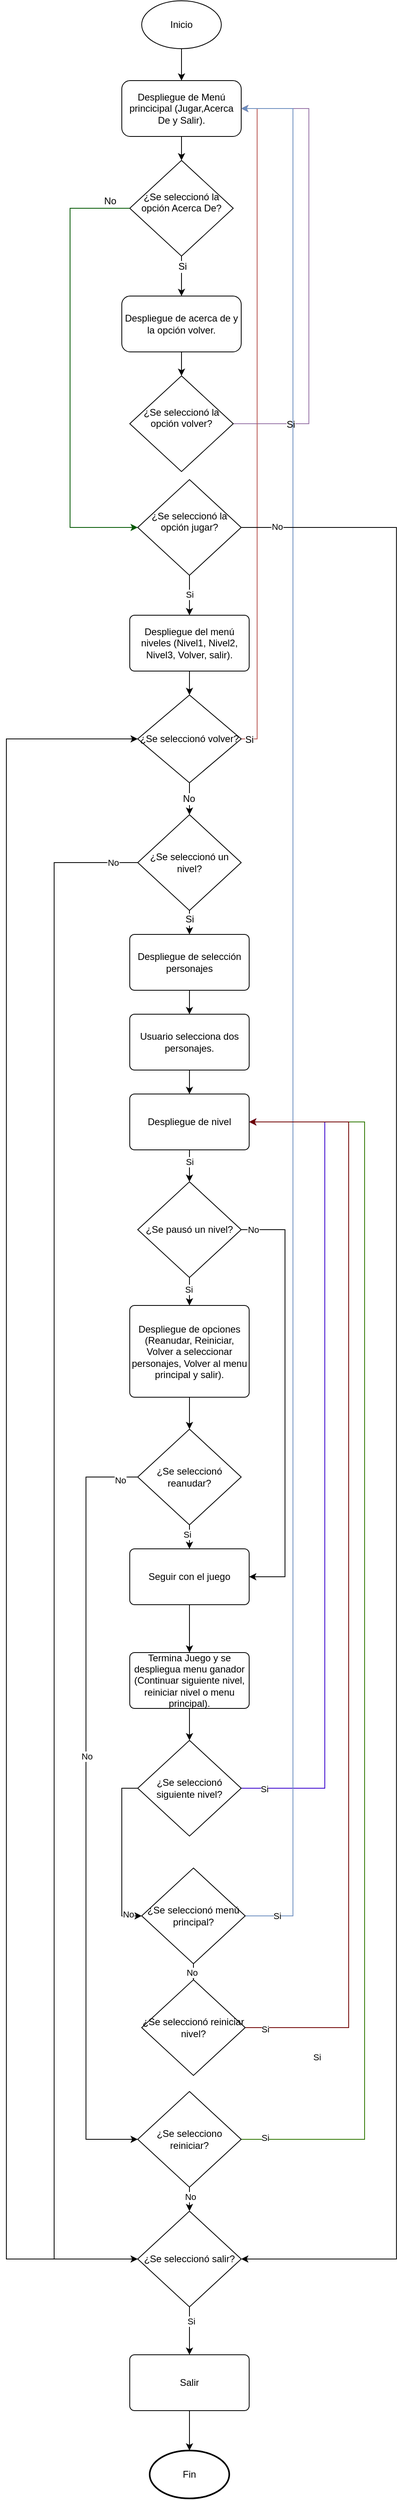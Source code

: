 <mxfile version="24.7.16">
  <diagram id="C5RBs43oDa-KdzZeNtuy" name="Page-1">
    <mxGraphModel dx="969" dy="2485" grid="1" gridSize="10" guides="1" tooltips="1" connect="1" arrows="1" fold="1" page="1" pageScale="1" pageWidth="1200" pageHeight="1920" math="0" shadow="0">
      <root>
        <mxCell id="WIyWlLk6GJQsqaUBKTNV-0" />
        <mxCell id="WIyWlLk6GJQsqaUBKTNV-1" parent="WIyWlLk6GJQsqaUBKTNV-0" />
        <mxCell id="WIyWlLk6GJQsqaUBKTNV-3" value="Despliegue de Menú princicipal (Jugar,Acerca De y Salir)." style="rounded=1;whiteSpace=wrap;html=1;fontSize=12;glass=0;strokeWidth=1;shadow=0;" parent="WIyWlLk6GJQsqaUBKTNV-1" vertex="1">
          <mxGeometry x="535" y="-1800" width="150" height="70" as="geometry" />
        </mxCell>
        <mxCell id="Kyi7t0m_yZwKaOhl6Uo--0" value="Inicio" style="strokeWidth=1;html=1;shape=mxgraph.flowchart.start_1;whiteSpace=wrap;" vertex="1" parent="WIyWlLk6GJQsqaUBKTNV-1">
          <mxGeometry x="560" y="-1900" width="100" height="60" as="geometry" />
        </mxCell>
        <mxCell id="Kyi7t0m_yZwKaOhl6Uo--1" value="" style="endArrow=classic;html=1;rounded=0;exitX=0.5;exitY=1;exitDx=0;exitDy=0;exitPerimeter=0;entryX=0.5;entryY=0;entryDx=0;entryDy=0;" edge="1" parent="WIyWlLk6GJQsqaUBKTNV-1" source="Kyi7t0m_yZwKaOhl6Uo--0" target="WIyWlLk6GJQsqaUBKTNV-3">
          <mxGeometry width="50" height="50" relative="1" as="geometry">
            <mxPoint x="650" y="-1640" as="sourcePoint" />
            <mxPoint x="700" y="-1690" as="targetPoint" />
          </mxGeometry>
        </mxCell>
        <mxCell id="Kyi7t0m_yZwKaOhl6Uo--6" style="edgeStyle=orthogonalEdgeStyle;rounded=0;orthogonalLoop=1;jettySize=auto;html=1;exitX=0.5;exitY=1;exitDx=0;exitDy=0;exitPerimeter=0;" edge="1" parent="WIyWlLk6GJQsqaUBKTNV-1" source="Kyi7t0m_yZwKaOhl6Uo--4" target="Kyi7t0m_yZwKaOhl6Uo--5">
          <mxGeometry relative="1" as="geometry" />
        </mxCell>
        <mxCell id="Kyi7t0m_yZwKaOhl6Uo--9" value="Si" style="edgeLabel;html=1;align=center;verticalAlign=middle;resizable=0;points=[];" vertex="1" connectable="0" parent="Kyi7t0m_yZwKaOhl6Uo--6">
          <mxGeometry x="-0.064" relative="1" as="geometry">
            <mxPoint as="offset" />
          </mxGeometry>
        </mxCell>
        <mxCell id="Kyi7t0m_yZwKaOhl6Uo--4" value="¿Se seleccionó la opción jugar?&lt;div&gt;&lt;br&gt;&lt;/div&gt;" style="strokeWidth=1;html=1;shape=mxgraph.flowchart.decision;whiteSpace=wrap;" vertex="1" parent="WIyWlLk6GJQsqaUBKTNV-1">
          <mxGeometry x="555" y="-1300" width="130" height="120" as="geometry" />
        </mxCell>
        <mxCell id="Kyi7t0m_yZwKaOhl6Uo--25" style="edgeStyle=orthogonalEdgeStyle;rounded=0;orthogonalLoop=1;jettySize=auto;html=1;fontFamily=Helvetica;fontSize=12;fontColor=default;" edge="1" parent="WIyWlLk6GJQsqaUBKTNV-1" source="Kyi7t0m_yZwKaOhl6Uo--5" target="Kyi7t0m_yZwKaOhl6Uo--24">
          <mxGeometry relative="1" as="geometry" />
        </mxCell>
        <mxCell id="Kyi7t0m_yZwKaOhl6Uo--5" value="Despliegue del menú niveles (Nivel1, Nivel2, Nivel3, Volver, salir)." style="rounded=1;whiteSpace=wrap;html=1;absoluteArcSize=1;arcSize=12;strokeWidth=1;shadow=0;glass=0;strokeColor=default;align=center;verticalAlign=middle;fontFamily=Helvetica;fontSize=12;fontColor=default;fillColor=default;imageWidth=24;" vertex="1" parent="WIyWlLk6GJQsqaUBKTNV-1">
          <mxGeometry x="545" y="-1130" width="150" height="70" as="geometry" />
        </mxCell>
        <mxCell id="Kyi7t0m_yZwKaOhl6Uo--15" style="edgeStyle=orthogonalEdgeStyle;rounded=0;orthogonalLoop=1;jettySize=auto;html=1;exitX=0.5;exitY=1;exitDx=0;exitDy=0;exitPerimeter=0;fontFamily=Helvetica;fontSize=12;fontColor=default;" edge="1" parent="WIyWlLk6GJQsqaUBKTNV-1" source="Kyi7t0m_yZwKaOhl6Uo--11" target="Kyi7t0m_yZwKaOhl6Uo--14">
          <mxGeometry relative="1" as="geometry" />
        </mxCell>
        <mxCell id="Kyi7t0m_yZwKaOhl6Uo--16" value="Si" style="edgeLabel;html=1;align=center;verticalAlign=middle;resizable=0;points=[];rounded=1;shadow=0;glass=0;strokeColor=default;strokeWidth=1;arcSize=14;fontFamily=Helvetica;fontSize=12;fontColor=default;fillColor=default;" vertex="1" connectable="0" parent="Kyi7t0m_yZwKaOhl6Uo--15">
          <mxGeometry x="-0.48" y="1" relative="1" as="geometry">
            <mxPoint as="offset" />
          </mxGeometry>
        </mxCell>
        <mxCell id="Kyi7t0m_yZwKaOhl6Uo--11" value="¿Se seleccionó la opción Acerca De?&lt;div&gt;&lt;br&gt;&lt;/div&gt;" style="strokeWidth=1;html=1;shape=mxgraph.flowchart.decision;whiteSpace=wrap;" vertex="1" parent="WIyWlLk6GJQsqaUBKTNV-1">
          <mxGeometry x="545" y="-1700" width="130" height="120" as="geometry" />
        </mxCell>
        <mxCell id="Kyi7t0m_yZwKaOhl6Uo--13" style="edgeStyle=orthogonalEdgeStyle;rounded=0;orthogonalLoop=1;jettySize=auto;html=1;exitX=0.5;exitY=1;exitDx=0;exitDy=0;entryX=0.5;entryY=0;entryDx=0;entryDy=0;entryPerimeter=0;fontFamily=Helvetica;fontSize=12;fontColor=default;" edge="1" parent="WIyWlLk6GJQsqaUBKTNV-1" source="WIyWlLk6GJQsqaUBKTNV-3" target="Kyi7t0m_yZwKaOhl6Uo--11">
          <mxGeometry relative="1" as="geometry" />
        </mxCell>
        <mxCell id="Kyi7t0m_yZwKaOhl6Uo--20" style="edgeStyle=orthogonalEdgeStyle;rounded=0;orthogonalLoop=1;jettySize=auto;html=1;exitX=0.5;exitY=1;exitDx=0;exitDy=0;fontFamily=Helvetica;fontSize=12;fontColor=default;" edge="1" parent="WIyWlLk6GJQsqaUBKTNV-1" source="Kyi7t0m_yZwKaOhl6Uo--14" target="Kyi7t0m_yZwKaOhl6Uo--17">
          <mxGeometry relative="1" as="geometry" />
        </mxCell>
        <mxCell id="Kyi7t0m_yZwKaOhl6Uo--14" value="Despliegue de acerca de y la opción volver." style="rounded=1;whiteSpace=wrap;html=1;fontSize=12;glass=0;strokeWidth=1;shadow=0;" vertex="1" parent="WIyWlLk6GJQsqaUBKTNV-1">
          <mxGeometry x="535" y="-1530" width="150" height="70" as="geometry" />
        </mxCell>
        <mxCell id="Kyi7t0m_yZwKaOhl6Uo--18" style="edgeStyle=orthogonalEdgeStyle;rounded=0;orthogonalLoop=1;jettySize=auto;html=1;entryX=1;entryY=0.5;entryDx=0;entryDy=0;fontFamily=Helvetica;fontSize=12;fontColor=default;fillColor=#e1d5e7;strokeColor=#9673a6;" edge="1" parent="WIyWlLk6GJQsqaUBKTNV-1" source="Kyi7t0m_yZwKaOhl6Uo--17" target="WIyWlLk6GJQsqaUBKTNV-3">
          <mxGeometry relative="1" as="geometry">
            <Array as="points">
              <mxPoint x="770" y="-1370" />
              <mxPoint x="770" y="-1765" />
            </Array>
          </mxGeometry>
        </mxCell>
        <mxCell id="Kyi7t0m_yZwKaOhl6Uo--19" value="Si" style="edgeLabel;html=1;align=center;verticalAlign=middle;resizable=0;points=[];rounded=1;shadow=0;glass=0;strokeColor=default;strokeWidth=1;arcSize=14;fontFamily=Helvetica;fontSize=12;fontColor=default;fillColor=default;" vertex="1" connectable="0" parent="Kyi7t0m_yZwKaOhl6Uo--18">
          <mxGeometry x="-0.749" y="-1" relative="1" as="geometry">
            <mxPoint as="offset" />
          </mxGeometry>
        </mxCell>
        <mxCell id="Kyi7t0m_yZwKaOhl6Uo--17" value="¿Se seleccionó la opción volver?&lt;div&gt;&lt;br&gt;&lt;/div&gt;" style="strokeWidth=1;html=1;shape=mxgraph.flowchart.decision;whiteSpace=wrap;" vertex="1" parent="WIyWlLk6GJQsqaUBKTNV-1">
          <mxGeometry x="545" y="-1430" width="130" height="120" as="geometry" />
        </mxCell>
        <mxCell id="Kyi7t0m_yZwKaOhl6Uo--21" style="edgeStyle=orthogonalEdgeStyle;rounded=0;orthogonalLoop=1;jettySize=auto;html=1;exitX=0;exitY=0.5;exitDx=0;exitDy=0;exitPerimeter=0;fontFamily=Helvetica;fontSize=12;fontColor=default;entryX=0;entryY=0.5;entryDx=0;entryDy=0;entryPerimeter=0;fillColor=#008a00;strokeColor=#005700;" edge="1" parent="WIyWlLk6GJQsqaUBKTNV-1" source="Kyi7t0m_yZwKaOhl6Uo--11" target="Kyi7t0m_yZwKaOhl6Uo--4">
          <mxGeometry relative="1" as="geometry">
            <mxPoint x="545" y="-1190" as="targetPoint" />
            <Array as="points">
              <mxPoint x="470" y="-1640" />
              <mxPoint x="470" y="-1240" />
            </Array>
          </mxGeometry>
        </mxCell>
        <mxCell id="Kyi7t0m_yZwKaOhl6Uo--22" value="No" style="edgeLabel;html=1;align=center;verticalAlign=middle;resizable=0;points=[];rounded=1;shadow=0;glass=0;strokeColor=default;strokeWidth=1;arcSize=14;fontFamily=Helvetica;fontSize=12;fontColor=default;fillColor=default;" vertex="1" connectable="0" parent="Kyi7t0m_yZwKaOhl6Uo--21">
          <mxGeometry x="-0.149" y="-1" relative="1" as="geometry">
            <mxPoint x="51" y="-173" as="offset" />
          </mxGeometry>
        </mxCell>
        <mxCell id="Kyi7t0m_yZwKaOhl6Uo--27" style="edgeStyle=orthogonalEdgeStyle;rounded=0;orthogonalLoop=1;jettySize=auto;html=1;exitX=1;exitY=0.5;exitDx=0;exitDy=0;exitPerimeter=0;entryX=1;entryY=0.5;entryDx=0;entryDy=0;fontFamily=Helvetica;fontSize=12;fontColor=default;fillColor=#f8cecc;strokeColor=#b85450;" edge="1" parent="WIyWlLk6GJQsqaUBKTNV-1" source="Kyi7t0m_yZwKaOhl6Uo--24" target="WIyWlLk6GJQsqaUBKTNV-3">
          <mxGeometry relative="1" as="geometry" />
        </mxCell>
        <mxCell id="Kyi7t0m_yZwKaOhl6Uo--28" value="Si" style="edgeLabel;html=1;align=center;verticalAlign=middle;resizable=0;points=[];rounded=1;shadow=0;glass=0;strokeColor=default;strokeWidth=1;arcSize=14;fontFamily=Helvetica;fontSize=12;fontColor=default;fillColor=default;" vertex="1" connectable="0" parent="Kyi7t0m_yZwKaOhl6Uo--27">
          <mxGeometry x="0.823" relative="1" as="geometry">
            <mxPoint x="-10" y="737" as="offset" />
          </mxGeometry>
        </mxCell>
        <mxCell id="Kyi7t0m_yZwKaOhl6Uo--24" value="&lt;div&gt;¿Se seleccionó volver?&lt;/div&gt;" style="strokeWidth=1;html=1;shape=mxgraph.flowchart.decision;whiteSpace=wrap;" vertex="1" parent="WIyWlLk6GJQsqaUBKTNV-1">
          <mxGeometry x="555" y="-1030" width="130" height="110" as="geometry" />
        </mxCell>
        <mxCell id="Kyi7t0m_yZwKaOhl6Uo--43" style="edgeStyle=orthogonalEdgeStyle;rounded=0;orthogonalLoop=1;jettySize=auto;html=1;exitX=0.5;exitY=1;exitDx=0;exitDy=0;exitPerimeter=0;entryX=0.5;entryY=0;entryDx=0;entryDy=0;fontFamily=Helvetica;fontSize=12;fontColor=default;" edge="1" parent="WIyWlLk6GJQsqaUBKTNV-1" source="Kyi7t0m_yZwKaOhl6Uo--30" target="Kyi7t0m_yZwKaOhl6Uo--33">
          <mxGeometry relative="1" as="geometry" />
        </mxCell>
        <mxCell id="Kyi7t0m_yZwKaOhl6Uo--44" value="Si" style="edgeLabel;html=1;align=center;verticalAlign=middle;resizable=0;points=[];rounded=1;shadow=0;glass=0;strokeColor=default;strokeWidth=1;arcSize=14;fontFamily=Helvetica;fontSize=12;fontColor=default;fillColor=default;" vertex="1" connectable="0" parent="Kyi7t0m_yZwKaOhl6Uo--43">
          <mxGeometry x="-0.293" relative="1" as="geometry">
            <mxPoint as="offset" />
          </mxGeometry>
        </mxCell>
        <mxCell id="Kyi7t0m_yZwKaOhl6Uo--30" value="&lt;div&gt;¿Se seleccionó un nivel?&lt;/div&gt;" style="strokeWidth=1;html=1;shape=mxgraph.flowchart.decision;whiteSpace=wrap;" vertex="1" parent="WIyWlLk6GJQsqaUBKTNV-1">
          <mxGeometry x="555" y="-880" width="130" height="120" as="geometry" />
        </mxCell>
        <mxCell id="Kyi7t0m_yZwKaOhl6Uo--31" style="edgeStyle=orthogonalEdgeStyle;rounded=0;orthogonalLoop=1;jettySize=auto;html=1;exitX=0.5;exitY=1;exitDx=0;exitDy=0;exitPerimeter=0;entryX=0.5;entryY=0;entryDx=0;entryDy=0;entryPerimeter=0;fontFamily=Helvetica;fontSize=12;fontColor=default;" edge="1" parent="WIyWlLk6GJQsqaUBKTNV-1" source="Kyi7t0m_yZwKaOhl6Uo--24" target="Kyi7t0m_yZwKaOhl6Uo--30">
          <mxGeometry relative="1" as="geometry" />
        </mxCell>
        <mxCell id="Kyi7t0m_yZwKaOhl6Uo--32" value="No" style="edgeLabel;html=1;align=center;verticalAlign=middle;resizable=0;points=[];rounded=1;shadow=0;glass=0;strokeColor=default;strokeWidth=1;arcSize=14;fontFamily=Helvetica;fontSize=12;fontColor=default;fillColor=default;" vertex="1" connectable="0" parent="Kyi7t0m_yZwKaOhl6Uo--31">
          <mxGeometry y="-1" relative="1" as="geometry">
            <mxPoint as="offset" />
          </mxGeometry>
        </mxCell>
        <mxCell id="Kyi7t0m_yZwKaOhl6Uo--50" style="edgeStyle=orthogonalEdgeStyle;rounded=0;orthogonalLoop=1;jettySize=auto;html=1;" edge="1" parent="WIyWlLk6GJQsqaUBKTNV-1" source="Kyi7t0m_yZwKaOhl6Uo--33" target="Kyi7t0m_yZwKaOhl6Uo--39">
          <mxGeometry relative="1" as="geometry" />
        </mxCell>
        <mxCell id="Kyi7t0m_yZwKaOhl6Uo--33" value="Despliegue de selección personajes" style="rounded=1;whiteSpace=wrap;html=1;absoluteArcSize=1;arcSize=12;strokeWidth=1;shadow=0;glass=0;strokeColor=default;align=center;verticalAlign=middle;fontFamily=Helvetica;fontSize=12;fontColor=default;fillColor=default;imageWidth=24;" vertex="1" parent="WIyWlLk6GJQsqaUBKTNV-1">
          <mxGeometry x="545" y="-730" width="150" height="70" as="geometry" />
        </mxCell>
        <mxCell id="Kyi7t0m_yZwKaOhl6Uo--51" style="edgeStyle=orthogonalEdgeStyle;rounded=0;orthogonalLoop=1;jettySize=auto;html=1;entryX=0.5;entryY=0;entryDx=0;entryDy=0;" edge="1" parent="WIyWlLk6GJQsqaUBKTNV-1" source="Kyi7t0m_yZwKaOhl6Uo--39" target="Kyi7t0m_yZwKaOhl6Uo--40">
          <mxGeometry relative="1" as="geometry" />
        </mxCell>
        <mxCell id="Kyi7t0m_yZwKaOhl6Uo--39" value="Usuario selecciona dos personajes." style="rounded=1;whiteSpace=wrap;html=1;absoluteArcSize=1;arcSize=12;strokeWidth=1;shadow=0;glass=0;strokeColor=default;align=center;verticalAlign=middle;fontFamily=Helvetica;fontSize=12;fontColor=default;fillColor=default;imageWidth=24;" vertex="1" parent="WIyWlLk6GJQsqaUBKTNV-1">
          <mxGeometry x="545" y="-630" width="150" height="70" as="geometry" />
        </mxCell>
        <mxCell id="Kyi7t0m_yZwKaOhl6Uo--40" value="Despliegue de nivel" style="rounded=1;whiteSpace=wrap;html=1;absoluteArcSize=1;arcSize=12;strokeWidth=1;shadow=0;glass=0;strokeColor=default;align=center;verticalAlign=middle;fontFamily=Helvetica;fontSize=12;fontColor=default;fillColor=default;imageWidth=24;" vertex="1" parent="WIyWlLk6GJQsqaUBKTNV-1">
          <mxGeometry x="545" y="-530" width="150" height="70" as="geometry" />
        </mxCell>
        <mxCell id="Kyi7t0m_yZwKaOhl6Uo--54" style="edgeStyle=orthogonalEdgeStyle;rounded=0;orthogonalLoop=1;jettySize=auto;html=1;entryX=0.5;entryY=0;entryDx=0;entryDy=0;" edge="1" parent="WIyWlLk6GJQsqaUBKTNV-1" source="Kyi7t0m_yZwKaOhl6Uo--42" target="Kyi7t0m_yZwKaOhl6Uo--45">
          <mxGeometry relative="1" as="geometry" />
        </mxCell>
        <mxCell id="Kyi7t0m_yZwKaOhl6Uo--55" value="Si" style="edgeLabel;html=1;align=center;verticalAlign=middle;resizable=0;points=[];" vertex="1" connectable="0" parent="Kyi7t0m_yZwKaOhl6Uo--54">
          <mxGeometry x="-0.351" y="-1" relative="1" as="geometry">
            <mxPoint as="offset" />
          </mxGeometry>
        </mxCell>
        <mxCell id="Kyi7t0m_yZwKaOhl6Uo--66" style="edgeStyle=orthogonalEdgeStyle;rounded=0;orthogonalLoop=1;jettySize=auto;html=1;exitX=1;exitY=0.5;exitDx=0;exitDy=0;exitPerimeter=0;entryX=1;entryY=0.5;entryDx=0;entryDy=0;" edge="1" parent="WIyWlLk6GJQsqaUBKTNV-1" source="Kyi7t0m_yZwKaOhl6Uo--42" target="Kyi7t0m_yZwKaOhl6Uo--48">
          <mxGeometry relative="1" as="geometry">
            <Array as="points">
              <mxPoint x="740" y="-360" />
              <mxPoint x="740" y="75" />
            </Array>
          </mxGeometry>
        </mxCell>
        <mxCell id="Kyi7t0m_yZwKaOhl6Uo--67" value="No" style="edgeLabel;html=1;align=center;verticalAlign=middle;resizable=0;points=[];" vertex="1" connectable="0" parent="Kyi7t0m_yZwKaOhl6Uo--66">
          <mxGeometry x="-0.261" y="1" relative="1" as="geometry">
            <mxPoint x="-41" y="-143" as="offset" />
          </mxGeometry>
        </mxCell>
        <mxCell id="Kyi7t0m_yZwKaOhl6Uo--42" value="&lt;div&gt;¿Se pausó un nivel?&lt;/div&gt;" style="strokeWidth=1;html=1;shape=mxgraph.flowchart.decision;whiteSpace=wrap;" vertex="1" parent="WIyWlLk6GJQsqaUBKTNV-1">
          <mxGeometry x="555" y="-420" width="130" height="120" as="geometry" />
        </mxCell>
        <mxCell id="Kyi7t0m_yZwKaOhl6Uo--45" value="Despliegue de opciones (Reanudar, Reiniciar, Volver a seleccionar personajes, Volver al menu principal y salir)." style="rounded=1;whiteSpace=wrap;html=1;absoluteArcSize=1;arcSize=12;strokeWidth=1;shadow=0;glass=0;strokeColor=default;align=center;verticalAlign=middle;fontFamily=Helvetica;fontSize=12;fontColor=default;fillColor=default;imageWidth=24;" vertex="1" parent="WIyWlLk6GJQsqaUBKTNV-1">
          <mxGeometry x="545" y="-265" width="150" height="115" as="geometry" />
        </mxCell>
        <mxCell id="Kyi7t0m_yZwKaOhl6Uo--57" value="" style="edgeStyle=orthogonalEdgeStyle;rounded=0;orthogonalLoop=1;jettySize=auto;html=1;" edge="1" parent="WIyWlLk6GJQsqaUBKTNV-1" source="Kyi7t0m_yZwKaOhl6Uo--46" target="Kyi7t0m_yZwKaOhl6Uo--48">
          <mxGeometry relative="1" as="geometry" />
        </mxCell>
        <mxCell id="Kyi7t0m_yZwKaOhl6Uo--58" value="Si" style="edgeLabel;html=1;align=center;verticalAlign=middle;resizable=0;points=[];" vertex="1" connectable="0" parent="Kyi7t0m_yZwKaOhl6Uo--57">
          <mxGeometry x="0.264" y="-3" relative="1" as="geometry">
            <mxPoint as="offset" />
          </mxGeometry>
        </mxCell>
        <mxCell id="Kyi7t0m_yZwKaOhl6Uo--46" value="&lt;div&gt;¿Se seleccionó reanudar?&lt;/div&gt;" style="strokeWidth=1;html=1;shape=mxgraph.flowchart.decision;whiteSpace=wrap;" vertex="1" parent="WIyWlLk6GJQsqaUBKTNV-1">
          <mxGeometry x="555" y="-110" width="130" height="120" as="geometry" />
        </mxCell>
        <mxCell id="Kyi7t0m_yZwKaOhl6Uo--68" style="edgeStyle=orthogonalEdgeStyle;rounded=0;orthogonalLoop=1;jettySize=auto;html=1;" edge="1" parent="WIyWlLk6GJQsqaUBKTNV-1" source="Kyi7t0m_yZwKaOhl6Uo--48" target="Kyi7t0m_yZwKaOhl6Uo--65">
          <mxGeometry relative="1" as="geometry" />
        </mxCell>
        <mxCell id="Kyi7t0m_yZwKaOhl6Uo--48" value="Seguir con el juego" style="rounded=1;whiteSpace=wrap;html=1;absoluteArcSize=1;arcSize=12;strokeWidth=1;shadow=0;glass=0;strokeColor=default;align=center;verticalAlign=middle;fontFamily=Helvetica;fontSize=12;fontColor=default;fillColor=default;imageWidth=24;" vertex="1" parent="WIyWlLk6GJQsqaUBKTNV-1">
          <mxGeometry x="545" y="40" width="150" height="70" as="geometry" />
        </mxCell>
        <mxCell id="Kyi7t0m_yZwKaOhl6Uo--61" style="edgeStyle=orthogonalEdgeStyle;rounded=0;orthogonalLoop=1;jettySize=auto;html=1;entryX=1;entryY=0.5;entryDx=0;entryDy=0;fillColor=#60a917;strokeColor=#2D7600;" edge="1" parent="WIyWlLk6GJQsqaUBKTNV-1" source="Kyi7t0m_yZwKaOhl6Uo--49" target="Kyi7t0m_yZwKaOhl6Uo--40">
          <mxGeometry relative="1" as="geometry">
            <Array as="points">
              <mxPoint x="840" y="780" />
              <mxPoint x="840" y="-495" />
            </Array>
          </mxGeometry>
        </mxCell>
        <mxCell id="Kyi7t0m_yZwKaOhl6Uo--62" value="Si" style="edgeLabel;html=1;align=center;verticalAlign=middle;resizable=0;points=[];" vertex="1" connectable="0" parent="Kyi7t0m_yZwKaOhl6Uo--61">
          <mxGeometry x="0.56" y="1" relative="1" as="geometry">
            <mxPoint x="-59" y="970" as="offset" />
          </mxGeometry>
        </mxCell>
        <mxCell id="Kyi7t0m_yZwKaOhl6Uo--85" value="Si" style="edgeLabel;html=1;align=center;verticalAlign=middle;resizable=0;points=[];" vertex="1" connectable="0" parent="Kyi7t0m_yZwKaOhl6Uo--61">
          <mxGeometry x="-0.962" y="2" relative="1" as="geometry">
            <mxPoint as="offset" />
          </mxGeometry>
        </mxCell>
        <mxCell id="Kyi7t0m_yZwKaOhl6Uo--49" value="&lt;div&gt;¿Se selecciono reiniciar?&lt;/div&gt;" style="strokeWidth=1;html=1;shape=mxgraph.flowchart.decision;whiteSpace=wrap;" vertex="1" parent="WIyWlLk6GJQsqaUBKTNV-1">
          <mxGeometry x="555" y="720" width="130" height="120" as="geometry" />
        </mxCell>
        <mxCell id="Kyi7t0m_yZwKaOhl6Uo--52" style="edgeStyle=orthogonalEdgeStyle;rounded=0;orthogonalLoop=1;jettySize=auto;html=1;exitX=0.5;exitY=1;exitDx=0;exitDy=0;entryX=0.5;entryY=0;entryDx=0;entryDy=0;entryPerimeter=0;" edge="1" parent="WIyWlLk6GJQsqaUBKTNV-1" source="Kyi7t0m_yZwKaOhl6Uo--40" target="Kyi7t0m_yZwKaOhl6Uo--42">
          <mxGeometry relative="1" as="geometry" />
        </mxCell>
        <mxCell id="Kyi7t0m_yZwKaOhl6Uo--53" value="Si" style="edgeLabel;html=1;align=center;verticalAlign=middle;resizable=0;points=[];" vertex="1" connectable="0" parent="Kyi7t0m_yZwKaOhl6Uo--52">
          <mxGeometry x="-0.27" y="3" relative="1" as="geometry">
            <mxPoint x="-3" as="offset" />
          </mxGeometry>
        </mxCell>
        <mxCell id="Kyi7t0m_yZwKaOhl6Uo--56" style="edgeStyle=orthogonalEdgeStyle;rounded=0;orthogonalLoop=1;jettySize=auto;html=1;entryX=0.5;entryY=0;entryDx=0;entryDy=0;entryPerimeter=0;" edge="1" parent="WIyWlLk6GJQsqaUBKTNV-1" source="Kyi7t0m_yZwKaOhl6Uo--45" target="Kyi7t0m_yZwKaOhl6Uo--46">
          <mxGeometry relative="1" as="geometry" />
        </mxCell>
        <mxCell id="Kyi7t0m_yZwKaOhl6Uo--63" style="edgeStyle=orthogonalEdgeStyle;rounded=0;orthogonalLoop=1;jettySize=auto;html=1;exitX=0;exitY=0.5;exitDx=0;exitDy=0;exitPerimeter=0;entryX=0;entryY=0.5;entryDx=0;entryDy=0;entryPerimeter=0;" edge="1" parent="WIyWlLk6GJQsqaUBKTNV-1" source="Kyi7t0m_yZwKaOhl6Uo--46" target="Kyi7t0m_yZwKaOhl6Uo--49">
          <mxGeometry relative="1" as="geometry">
            <Array as="points">
              <mxPoint x="490" y="-50" />
              <mxPoint x="490" y="780" />
            </Array>
          </mxGeometry>
        </mxCell>
        <mxCell id="Kyi7t0m_yZwKaOhl6Uo--64" value="No" style="edgeLabel;html=1;align=center;verticalAlign=middle;resizable=0;points=[];" vertex="1" connectable="0" parent="Kyi7t0m_yZwKaOhl6Uo--63">
          <mxGeometry x="-0.135" y="1" relative="1" as="geometry">
            <mxPoint as="offset" />
          </mxGeometry>
        </mxCell>
        <mxCell id="Kyi7t0m_yZwKaOhl6Uo--87" value="No" style="edgeLabel;html=1;align=center;verticalAlign=middle;resizable=0;points=[];" vertex="1" connectable="0" parent="Kyi7t0m_yZwKaOhl6Uo--63">
          <mxGeometry x="-0.954" y="4" relative="1" as="geometry">
            <mxPoint as="offset" />
          </mxGeometry>
        </mxCell>
        <mxCell id="Kyi7t0m_yZwKaOhl6Uo--70" style="edgeStyle=orthogonalEdgeStyle;rounded=0;orthogonalLoop=1;jettySize=auto;html=1;exitX=0.5;exitY=1;exitDx=0;exitDy=0;entryX=0.5;entryY=0;entryDx=0;entryDy=0;" edge="1" parent="WIyWlLk6GJQsqaUBKTNV-1" source="Kyi7t0m_yZwKaOhl6Uo--65">
          <mxGeometry relative="1" as="geometry">
            <mxPoint x="620" y="280" as="targetPoint" />
          </mxGeometry>
        </mxCell>
        <mxCell id="Kyi7t0m_yZwKaOhl6Uo--65" value="Termina Juego y se despliegua menu ganador (Continuar siguiente nivel, reiniciar nivel o menu principal)." style="rounded=1;whiteSpace=wrap;html=1;absoluteArcSize=1;arcSize=12;strokeWidth=1;shadow=0;glass=0;strokeColor=default;align=center;verticalAlign=middle;fontFamily=Helvetica;fontSize=12;fontColor=default;fillColor=default;imageWidth=24;" vertex="1" parent="WIyWlLk6GJQsqaUBKTNV-1">
          <mxGeometry x="545" y="170" width="150" height="70" as="geometry" />
        </mxCell>
        <mxCell id="Kyi7t0m_yZwKaOhl6Uo--72" style="edgeStyle=orthogonalEdgeStyle;rounded=0;orthogonalLoop=1;jettySize=auto;html=1;entryX=1;entryY=0.5;entryDx=0;entryDy=0;fillColor=#6a00ff;strokeColor=#3700CC;" edge="1" parent="WIyWlLk6GJQsqaUBKTNV-1" source="Kyi7t0m_yZwKaOhl6Uo--71" target="Kyi7t0m_yZwKaOhl6Uo--40">
          <mxGeometry relative="1" as="geometry">
            <Array as="points">
              <mxPoint x="790" y="340" />
              <mxPoint x="790" y="-495" />
            </Array>
          </mxGeometry>
        </mxCell>
        <mxCell id="Kyi7t0m_yZwKaOhl6Uo--73" value="Si" style="edgeLabel;html=1;align=center;verticalAlign=middle;resizable=0;points=[];" vertex="1" connectable="0" parent="Kyi7t0m_yZwKaOhl6Uo--72">
          <mxGeometry x="-0.944" y="-1" relative="1" as="geometry">
            <mxPoint as="offset" />
          </mxGeometry>
        </mxCell>
        <mxCell id="Kyi7t0m_yZwKaOhl6Uo--71" value="&lt;div&gt;¿Se seleccionó siguiente nivel?&lt;/div&gt;" style="strokeWidth=1;html=1;shape=mxgraph.flowchart.decision;whiteSpace=wrap;" vertex="1" parent="WIyWlLk6GJQsqaUBKTNV-1">
          <mxGeometry x="555" y="280" width="130" height="120" as="geometry" />
        </mxCell>
        <mxCell id="Kyi7t0m_yZwKaOhl6Uo--77" style="edgeStyle=orthogonalEdgeStyle;rounded=0;orthogonalLoop=1;jettySize=auto;html=1;entryX=1;entryY=0.5;entryDx=0;entryDy=0;fillColor=#dae8fc;strokeColor=#6c8ebf;" edge="1" parent="WIyWlLk6GJQsqaUBKTNV-1" source="Kyi7t0m_yZwKaOhl6Uo--74" target="WIyWlLk6GJQsqaUBKTNV-3">
          <mxGeometry relative="1" as="geometry">
            <Array as="points">
              <mxPoint x="750" y="500" />
              <mxPoint x="750" y="-1765" />
            </Array>
          </mxGeometry>
        </mxCell>
        <mxCell id="Kyi7t0m_yZwKaOhl6Uo--78" value="Si" style="edgeLabel;html=1;align=center;verticalAlign=middle;resizable=0;points=[];" vertex="1" connectable="0" parent="Kyi7t0m_yZwKaOhl6Uo--77">
          <mxGeometry x="-0.967" y="-5" relative="1" as="geometry">
            <mxPoint y="-5" as="offset" />
          </mxGeometry>
        </mxCell>
        <mxCell id="Kyi7t0m_yZwKaOhl6Uo--74" value="&lt;div&gt;¿Se seleccionó menú principal?&lt;/div&gt;" style="strokeWidth=1;html=1;shape=mxgraph.flowchart.decision;whiteSpace=wrap;" vertex="1" parent="WIyWlLk6GJQsqaUBKTNV-1">
          <mxGeometry x="560" y="440" width="130" height="120" as="geometry" />
        </mxCell>
        <mxCell id="Kyi7t0m_yZwKaOhl6Uo--75" style="edgeStyle=orthogonalEdgeStyle;rounded=0;orthogonalLoop=1;jettySize=auto;html=1;exitX=0;exitY=0.5;exitDx=0;exitDy=0;exitPerimeter=0;entryX=0;entryY=0.5;entryDx=0;entryDy=0;entryPerimeter=0;" edge="1" parent="WIyWlLk6GJQsqaUBKTNV-1" source="Kyi7t0m_yZwKaOhl6Uo--71" target="Kyi7t0m_yZwKaOhl6Uo--74">
          <mxGeometry relative="1" as="geometry" />
        </mxCell>
        <mxCell id="Kyi7t0m_yZwKaOhl6Uo--76" value="No" style="edgeLabel;html=1;align=center;verticalAlign=middle;resizable=0;points=[];" vertex="1" connectable="0" parent="Kyi7t0m_yZwKaOhl6Uo--75">
          <mxGeometry x="0.834" y="2" relative="1" as="geometry">
            <mxPoint as="offset" />
          </mxGeometry>
        </mxCell>
        <mxCell id="Kyi7t0m_yZwKaOhl6Uo--80" style="edgeStyle=orthogonalEdgeStyle;rounded=0;orthogonalLoop=1;jettySize=auto;html=1;entryX=1;entryY=0.5;entryDx=0;entryDy=0;fillColor=#a20025;strokeColor=#6F0000;" edge="1" parent="WIyWlLk6GJQsqaUBKTNV-1" source="Kyi7t0m_yZwKaOhl6Uo--79" target="Kyi7t0m_yZwKaOhl6Uo--40">
          <mxGeometry relative="1" as="geometry">
            <Array as="points">
              <mxPoint x="820" y="640" />
              <mxPoint x="820" y="-495" />
            </Array>
          </mxGeometry>
        </mxCell>
        <mxCell id="Kyi7t0m_yZwKaOhl6Uo--81" value="Si" style="edgeLabel;html=1;align=center;verticalAlign=middle;resizable=0;points=[];" vertex="1" connectable="0" parent="Kyi7t0m_yZwKaOhl6Uo--80">
          <mxGeometry x="-0.965" y="-2" relative="1" as="geometry">
            <mxPoint as="offset" />
          </mxGeometry>
        </mxCell>
        <mxCell id="Kyi7t0m_yZwKaOhl6Uo--79" value="&lt;div&gt;¿Se seleccionó reiniciar nivel?&lt;/div&gt;" style="strokeWidth=1;html=1;shape=mxgraph.flowchart.decision;whiteSpace=wrap;" vertex="1" parent="WIyWlLk6GJQsqaUBKTNV-1">
          <mxGeometry x="560" y="580" width="130" height="120" as="geometry" />
        </mxCell>
        <mxCell id="Kyi7t0m_yZwKaOhl6Uo--82" style="edgeStyle=orthogonalEdgeStyle;rounded=0;orthogonalLoop=1;jettySize=auto;html=1;entryX=0.5;entryY=0;entryDx=0;entryDy=0;entryPerimeter=0;" edge="1" parent="WIyWlLk6GJQsqaUBKTNV-1" source="Kyi7t0m_yZwKaOhl6Uo--74" target="Kyi7t0m_yZwKaOhl6Uo--79">
          <mxGeometry relative="1" as="geometry" />
        </mxCell>
        <mxCell id="Kyi7t0m_yZwKaOhl6Uo--83" value="No" style="edgeLabel;html=1;align=center;verticalAlign=middle;resizable=0;points=[];" vertex="1" connectable="0" parent="Kyi7t0m_yZwKaOhl6Uo--82">
          <mxGeometry x="0.693" y="-2" relative="1" as="geometry">
            <mxPoint as="offset" />
          </mxGeometry>
        </mxCell>
        <mxCell id="Kyi7t0m_yZwKaOhl6Uo--115" style="edgeStyle=orthogonalEdgeStyle;rounded=0;orthogonalLoop=1;jettySize=auto;html=1;" edge="1" parent="WIyWlLk6GJQsqaUBKTNV-1" source="Kyi7t0m_yZwKaOhl6Uo--84" target="Kyi7t0m_yZwKaOhl6Uo--91">
          <mxGeometry relative="1" as="geometry" />
        </mxCell>
        <mxCell id="Kyi7t0m_yZwKaOhl6Uo--116" value="Si" style="edgeLabel;html=1;align=center;verticalAlign=middle;resizable=0;points=[];" vertex="1" connectable="0" parent="Kyi7t0m_yZwKaOhl6Uo--115">
          <mxGeometry x="-0.393" y="2" relative="1" as="geometry">
            <mxPoint as="offset" />
          </mxGeometry>
        </mxCell>
        <mxCell id="Kyi7t0m_yZwKaOhl6Uo--84" value="&lt;div&gt;¿Se seleccionó salir?&lt;/div&gt;" style="strokeWidth=1;html=1;shape=mxgraph.flowchart.decision;whiteSpace=wrap;" vertex="1" parent="WIyWlLk6GJQsqaUBKTNV-1">
          <mxGeometry x="555" y="870" width="130" height="120" as="geometry" />
        </mxCell>
        <mxCell id="Kyi7t0m_yZwKaOhl6Uo--88" style="edgeStyle=orthogonalEdgeStyle;rounded=0;orthogonalLoop=1;jettySize=auto;html=1;exitX=0.5;exitY=1;exitDx=0;exitDy=0;exitPerimeter=0;entryX=0.5;entryY=0;entryDx=0;entryDy=0;entryPerimeter=0;" edge="1" parent="WIyWlLk6GJQsqaUBKTNV-1" source="Kyi7t0m_yZwKaOhl6Uo--49" target="Kyi7t0m_yZwKaOhl6Uo--84">
          <mxGeometry relative="1" as="geometry" />
        </mxCell>
        <mxCell id="Kyi7t0m_yZwKaOhl6Uo--89" value="No" style="edgeLabel;html=1;align=center;verticalAlign=middle;resizable=0;points=[];" vertex="1" connectable="0" parent="Kyi7t0m_yZwKaOhl6Uo--88">
          <mxGeometry x="-0.213" y="1" relative="1" as="geometry">
            <mxPoint as="offset" />
          </mxGeometry>
        </mxCell>
        <mxCell id="Kyi7t0m_yZwKaOhl6Uo--91" value="Salir" style="rounded=1;whiteSpace=wrap;html=1;absoluteArcSize=1;arcSize=12;strokeWidth=1;shadow=0;glass=0;strokeColor=default;align=center;verticalAlign=middle;fontFamily=Helvetica;fontSize=12;fontColor=default;fillColor=default;imageWidth=24;" vertex="1" parent="WIyWlLk6GJQsqaUBKTNV-1">
          <mxGeometry x="545" y="1050" width="150" height="70" as="geometry" />
        </mxCell>
        <mxCell id="Kyi7t0m_yZwKaOhl6Uo--98" style="edgeStyle=orthogonalEdgeStyle;rounded=0;orthogonalLoop=1;jettySize=auto;html=1;entryX=0;entryY=0.5;entryDx=0;entryDy=0;entryPerimeter=0;" edge="1" parent="WIyWlLk6GJQsqaUBKTNV-1" source="Kyi7t0m_yZwKaOhl6Uo--30" target="Kyi7t0m_yZwKaOhl6Uo--84">
          <mxGeometry relative="1" as="geometry">
            <Array as="points">
              <mxPoint x="450" y="-820" />
              <mxPoint x="450" y="930" />
            </Array>
          </mxGeometry>
        </mxCell>
        <mxCell id="Kyi7t0m_yZwKaOhl6Uo--99" value="No" style="edgeLabel;html=1;align=center;verticalAlign=middle;resizable=0;points=[];" vertex="1" connectable="0" parent="Kyi7t0m_yZwKaOhl6Uo--98">
          <mxGeometry x="-0.968" relative="1" as="geometry">
            <mxPoint as="offset" />
          </mxGeometry>
        </mxCell>
        <mxCell id="Kyi7t0m_yZwKaOhl6Uo--107" style="edgeStyle=orthogonalEdgeStyle;rounded=0;orthogonalLoop=1;jettySize=auto;html=1;entryX=0;entryY=0.5;entryDx=0;entryDy=0;entryPerimeter=0;exitX=0;exitY=0.5;exitDx=0;exitDy=0;exitPerimeter=0;" edge="1" parent="WIyWlLk6GJQsqaUBKTNV-1" source="Kyi7t0m_yZwKaOhl6Uo--84" target="Kyi7t0m_yZwKaOhl6Uo--24">
          <mxGeometry relative="1" as="geometry">
            <mxPoint x="555" y="1060" as="sourcePoint" />
            <Array as="points">
              <mxPoint x="390" y="930" />
              <mxPoint x="390" y="-975" />
            </Array>
          </mxGeometry>
        </mxCell>
        <mxCell id="Kyi7t0m_yZwKaOhl6Uo--113" style="edgeStyle=orthogonalEdgeStyle;rounded=0;orthogonalLoop=1;jettySize=auto;html=1;exitX=1;exitY=0.5;exitDx=0;exitDy=0;exitPerimeter=0;entryX=1;entryY=0.5;entryDx=0;entryDy=0;entryPerimeter=0;" edge="1" parent="WIyWlLk6GJQsqaUBKTNV-1" source="Kyi7t0m_yZwKaOhl6Uo--4" target="Kyi7t0m_yZwKaOhl6Uo--84">
          <mxGeometry relative="1" as="geometry">
            <Array as="points">
              <mxPoint x="880" y="-1240" />
              <mxPoint x="880" y="930" />
            </Array>
          </mxGeometry>
        </mxCell>
        <mxCell id="Kyi7t0m_yZwKaOhl6Uo--114" value="No" style="edgeLabel;html=1;align=center;verticalAlign=middle;resizable=0;points=[];" vertex="1" connectable="0" parent="Kyi7t0m_yZwKaOhl6Uo--113">
          <mxGeometry x="-0.965" y="1" relative="1" as="geometry">
            <mxPoint as="offset" />
          </mxGeometry>
        </mxCell>
        <mxCell id="Kyi7t0m_yZwKaOhl6Uo--117" value="Fin" style="strokeWidth=2;html=1;shape=mxgraph.flowchart.start_1;whiteSpace=wrap;" vertex="1" parent="WIyWlLk6GJQsqaUBKTNV-1">
          <mxGeometry x="570" y="1170" width="100" height="60" as="geometry" />
        </mxCell>
        <mxCell id="Kyi7t0m_yZwKaOhl6Uo--118" style="edgeStyle=orthogonalEdgeStyle;rounded=0;orthogonalLoop=1;jettySize=auto;html=1;entryX=0.5;entryY=0;entryDx=0;entryDy=0;entryPerimeter=0;" edge="1" parent="WIyWlLk6GJQsqaUBKTNV-1" source="Kyi7t0m_yZwKaOhl6Uo--91" target="Kyi7t0m_yZwKaOhl6Uo--117">
          <mxGeometry relative="1" as="geometry" />
        </mxCell>
      </root>
    </mxGraphModel>
  </diagram>
</mxfile>
